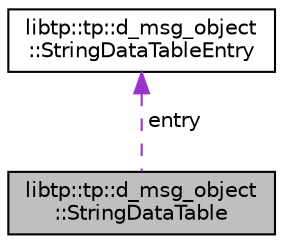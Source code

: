 digraph "libtp::tp::d_msg_object::StringDataTable"
{
 // LATEX_PDF_SIZE
  edge [fontname="Helvetica",fontsize="10",labelfontname="Helvetica",labelfontsize="10"];
  node [fontname="Helvetica",fontsize="10",shape=record];
  Node1 [label="libtp::tp::d_msg_object\l::StringDataTable",height=0.2,width=0.4,color="black", fillcolor="grey75", style="filled", fontcolor="black",tooltip=" "];
  Node2 -> Node1 [dir="back",color="darkorchid3",fontsize="10",style="dashed",label=" entry" ,fontname="Helvetica"];
  Node2 [label="libtp::tp::d_msg_object\l::StringDataTableEntry",height=0.2,width=0.4,color="black", fillcolor="white", style="filled",URL="$df/d33/structlibtp_1_1tp_1_1d__msg__object_1_1StringDataTableEntry.html",tooltip=" "];
}
